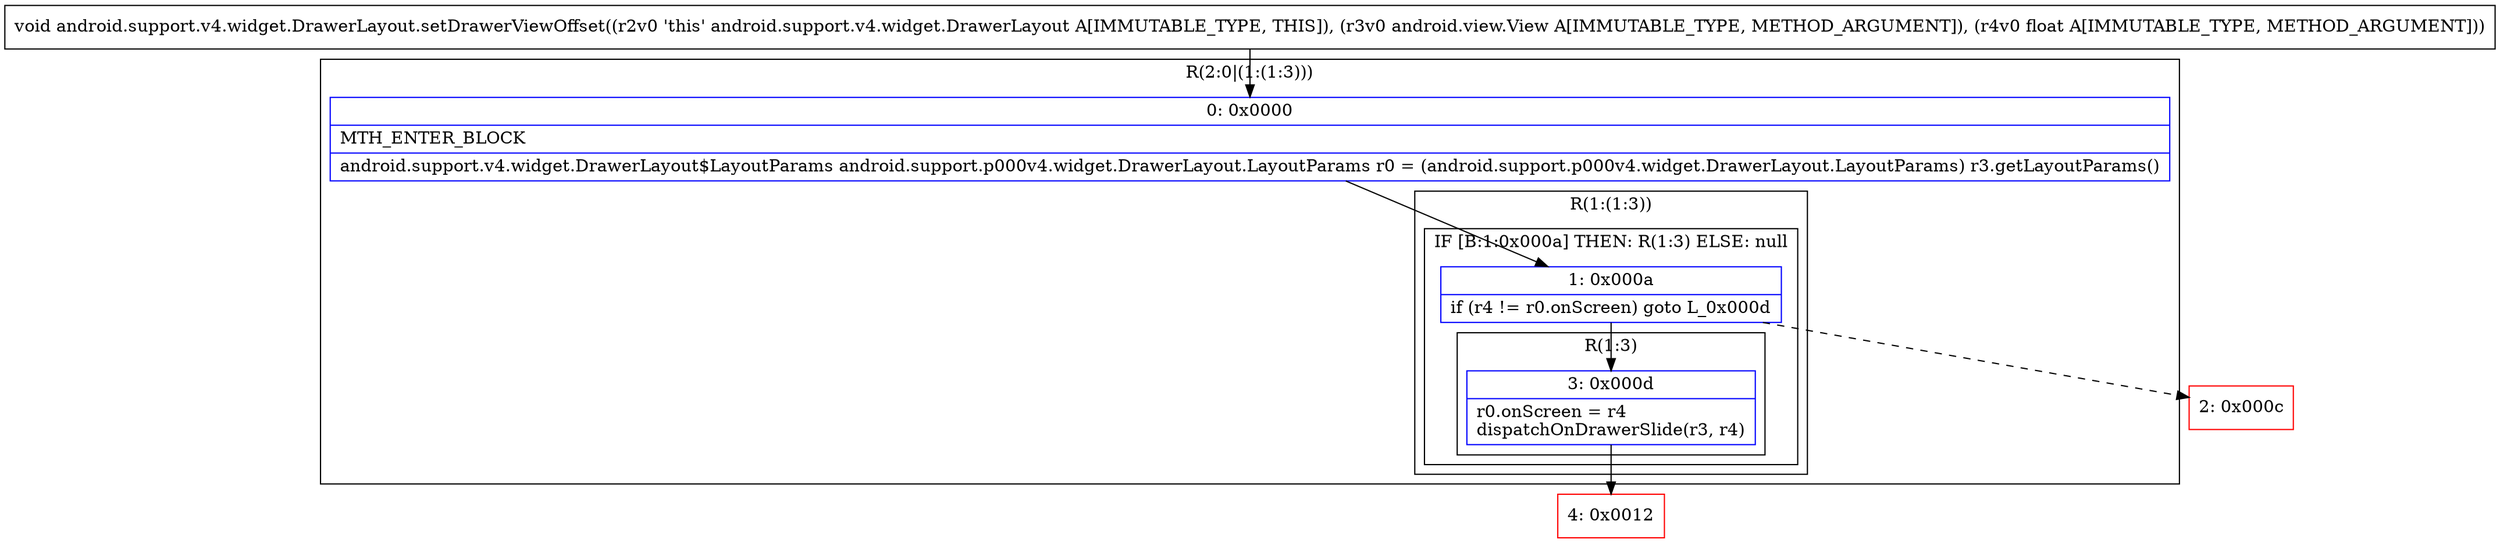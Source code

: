 digraph "CFG forandroid.support.v4.widget.DrawerLayout.setDrawerViewOffset(Landroid\/view\/View;F)V" {
subgraph cluster_Region_63481117 {
label = "R(2:0|(1:(1:3)))";
node [shape=record,color=blue];
Node_0 [shape=record,label="{0\:\ 0x0000|MTH_ENTER_BLOCK\l|android.support.v4.widget.DrawerLayout$LayoutParams android.support.p000v4.widget.DrawerLayout.LayoutParams r0 = (android.support.p000v4.widget.DrawerLayout.LayoutParams) r3.getLayoutParams()\l}"];
subgraph cluster_Region_1226942803 {
label = "R(1:(1:3))";
node [shape=record,color=blue];
subgraph cluster_IfRegion_730572256 {
label = "IF [B:1:0x000a] THEN: R(1:3) ELSE: null";
node [shape=record,color=blue];
Node_1 [shape=record,label="{1\:\ 0x000a|if (r4 != r0.onScreen) goto L_0x000d\l}"];
subgraph cluster_Region_1000434610 {
label = "R(1:3)";
node [shape=record,color=blue];
Node_3 [shape=record,label="{3\:\ 0x000d|r0.onScreen = r4\ldispatchOnDrawerSlide(r3, r4)\l}"];
}
}
}
}
Node_2 [shape=record,color=red,label="{2\:\ 0x000c}"];
Node_4 [shape=record,color=red,label="{4\:\ 0x0012}"];
MethodNode[shape=record,label="{void android.support.v4.widget.DrawerLayout.setDrawerViewOffset((r2v0 'this' android.support.v4.widget.DrawerLayout A[IMMUTABLE_TYPE, THIS]), (r3v0 android.view.View A[IMMUTABLE_TYPE, METHOD_ARGUMENT]), (r4v0 float A[IMMUTABLE_TYPE, METHOD_ARGUMENT])) }"];
MethodNode -> Node_0;
Node_0 -> Node_1;
Node_1 -> Node_2[style=dashed];
Node_1 -> Node_3;
Node_3 -> Node_4;
}

